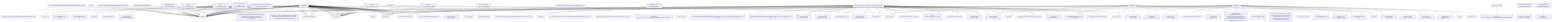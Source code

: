 graph TD
    app-mlperf-inference,d775cac873ee4231_(_nvidia,_resnet50,_tensorrt,_cuda,_valid,_r4.1-dev_default,_singlestream_) --> detect,os
    app-mlperf-inference,d775cac873ee4231_(_nvidia,_resnet50,_tensorrt,_cuda,_valid,_r4.1-dev_default,_singlestream_) --> get,sys-utils-cm
    app-mlperf-inference,d775cac873ee4231_(_nvidia,_resnet50,_tensorrt,_cuda,_valid,_r4.1-dev_default,_singlestream_) --> get,python
    get-mlperf-inference-src,4b57186581024797 --> detect,os
    get-mlperf-inference-src,4b57186581024797 --> get,python3
    get-git-repo,ed603e7292974f10_(_branch.master,_repo.https://github.com/mlcommons/inference_) --> detect,os
    get-mlperf-inference-src,4b57186581024797 --> get,git,repo,_branch.master,_repo.https://github.com/mlcommons/inference
    app-mlperf-inference,d775cac873ee4231_(_nvidia,_resnet50,_tensorrt,_cuda,_valid,_r4.1-dev_default,_singlestream_) --> get,mlcommons,inference,src
    pull-git-repo,c23132ed65c4421d --> detect,os
    app-mlperf-inference,d775cac873ee4231_(_nvidia,_resnet50,_tensorrt,_cuda,_valid,_r4.1-dev_default,_singlestream_) --> pull,git,repo
    get-mlperf-inference-utils,e341e5f86d8342e5 --> get,mlperf,inference,src
    app-mlperf-inference,d775cac873ee4231_(_nvidia,_resnet50,_tensorrt,_cuda,_valid,_r4.1-dev_default,_singlestream_) --> get,mlperf,inference,utils
    download-file,9cdc8dc41aae437e_(_wget,_url.http://dl.caffe.berkeleyvision.org/caffe_ilsvrc12.tar.gz_) --> detect,os
    download-and-extract,c67e81a4ce2649f5_(_extract,_wget,_url.http://dl.caffe.berkeleyvision.org/caffe_ilsvrc12.tar.gz_) --> download,file,_wget,_url.http://dl.caffe.berkeleyvision.org/caffe_ilsvrc12.tar.gz
    extract-file,3f0b76219d004817_(_path./home/cmuser/CM/repos/local/cache/3fd8b62e9df04156/caffe_ilsvrc12.tar.gz_) --> detect,os
    download-and-extract,c67e81a4ce2649f5_(_extract,_wget,_url.http://dl.caffe.berkeleyvision.org/caffe_ilsvrc12.tar.gz_) --> extract,file,_path./home/cmuser/CM/repos/local/cache/3fd8b62e9df04156/caffe_ilsvrc12.tar.gz
    get-dataset-imagenet-aux,bb2c6dd8c8c64217 --> download-and-extract,_extract,_wget,_url.http://dl.caffe.berkeleyvision.org/caffe_ilsvrc12.tar.gz
    app-mlperf-inference,d775cac873ee4231_(_nvidia,_resnet50,_tensorrt,_cuda,_valid,_r4.1-dev_default,_singlestream_) --> get,dataset-aux,imagenet-aux
    get-cuda,46d133d9ef92422d_(_toolkit_) --> detect,os
    get-cuda-devices,7a3ede4d3558427a_(_with-pycuda_) --> get,cuda,_toolkit
    get-cuda-devices,7a3ede4d3558427a_(_with-pycuda_) --> get,python3
    get-generic-python-lib,94b62a682bc44791_(_package.pycuda_) --> detect,os
    detect-cpu,586c8a43320142f7 --> detect,os
    get-generic-python-lib,94b62a682bc44791_(_package.pycuda_) --> detect,cpu
    get-generic-python-lib,94b62a682bc44791_(_package.pycuda_) --> get,python3
    get-generic-python-lib,94b62a682bc44791_(_pip_) --> detect,os
    detect-cpu,586c8a43320142f7 --> detect,os
    get-generic-python-lib,94b62a682bc44791_(_pip_) --> detect,cpu
    get-generic-python-lib,94b62a682bc44791_(_pip_) --> get,python3
    get-generic-python-lib,94b62a682bc44791_(_package.pycuda_) --> get,generic-python-lib,_pip
    get-cuda-devices,7a3ede4d3558427a_(_with-pycuda_) --> get,generic-python-lib,_package.pycuda
    get-generic-python-lib,94b62a682bc44791_(_package.numpy_) --> detect,os
    detect-cpu,586c8a43320142f7 --> detect,os
    get-generic-python-lib,94b62a682bc44791_(_package.numpy_) --> detect,cpu
    get-generic-python-lib,94b62a682bc44791_(_package.numpy_) --> get,python3
    get-generic-python-lib,94b62a682bc44791_(_pip_) --> get,python3
    get-generic-python-lib,94b62a682bc44791_(_package.numpy_) --> get,generic-python-lib,_pip
    get-cuda-devices,7a3ede4d3558427a_(_with-pycuda_) --> get,generic-python-lib,_package.numpy
    app-mlperf-inference,d775cac873ee4231_(_nvidia,_resnet50,_tensorrt,_cuda,_valid,_r4.1-dev_default,_singlestream_) --> get,cuda-devices,_with-pycuda
    app-mlperf-inference-nvidia,bc3b17fb430f4732_(_run_harness,_tensorrt,_resnet50,_cuda,_singlestream,_rtx_4090_) --> detect,os
    detect-cpu,586c8a43320142f7 --> detect,os
    app-mlperf-inference-nvidia,bc3b17fb430f4732_(_run_harness,_tensorrt,_resnet50,_cuda,_singlestream,_rtx_4090_) --> detect,cpu
    app-mlperf-inference-nvidia,bc3b17fb430f4732_(_run_harness,_tensorrt,_resnet50,_cuda,_singlestream,_rtx_4090_) --> get,sys-utils-cm
    app-mlperf-inference-nvidia,bc3b17fb430f4732_(_run_harness,_tensorrt,_resnet50,_cuda,_singlestream,_rtx_4090_) --> get,mlperf,inference,nvidia,scratch,space
    get-generic-python-lib,94b62a682bc44791_(_mlperf_logging_) --> detect,os
    detect-cpu,586c8a43320142f7 --> detect,os
    get-generic-python-lib,94b62a682bc44791_(_mlperf_logging_) --> detect,cpu
    get-generic-python-lib,94b62a682bc44791_(_mlperf_logging_) --> get,python3
    get-generic-python-lib,94b62a682bc44791_(_pip_) --> get,python3
    get-generic-python-lib,94b62a682bc44791_(_mlperf_logging_) --> get,generic-python-lib,_pip
    app-mlperf-inference-nvidia,bc3b17fb430f4732_(_run_harness,_tensorrt,_resnet50,_cuda,_singlestream,_rtx_4090_) --> get,generic-python-lib,_mlperf_logging
    app-mlperf-inference-nvidia,bc3b17fb430f4732_(_run_harness,_tensorrt,_resnet50,_cuda,_singlestream,_rtx_4090_) --> get,dataset,original,imagenet,_full
    download-file,9cdc8dc41aae437e_(_cmutil,_url.https://zenodo.org/record/2592612/files/resnet50_v1.onnx_) --> detect,os
    download-and-extract,c67e81a4ce2649f5_(_url.https://zenodo.org/record/2592612/files/resnet50_v1.onnx_) --> download,file,_cmutil,_url.https://zenodo.org/record/2592612/files/resnet50_v1.onnx
    get-ml-model-resnet50,56203e4e998b4bc0_(_fp32,_onnx,_opset-8_) --> download-and-extract,_url.https://zenodo.org/record/2592612/files/resnet50_v1.onnx
    app-mlperf-inference-nvidia,bc3b17fb430f4732_(_run_harness,_tensorrt,_resnet50,_cuda,_singlestream,_rtx_4090_) --> get,ml-model,resnet50,_fp32,_onnx,_opset-8
    app-mlperf-inference-nvidia,bc3b17fb430f4732_(_run_harness,_tensorrt,_resnet50,_cuda,_singlestream,_rtx_4090_) --> get,mlcommons,inference,src
    app-mlperf-inference-nvidia,bc3b17fb430f4732_(_run_harness,_tensorrt,_resnet50,_cuda,_singlestream,_rtx_4090_) --> get,nvidia,mlperf,inference,common-code,_mlcommons
    pull-git-repo,c23132ed65c4421d --> detect,os
    app-mlperf-inference-nvidia,bc3b17fb430f4732_(_run_harness,_tensorrt,_resnet50,_cuda,_singlestream,_rtx_4090_) --> pull,git,repo
    generate-mlperf-inference-user-conf,3af4475745964b93 --> detect,os
    detect-cpu,586c8a43320142f7 --> detect,os
    generate-mlperf-inference-user-conf,3af4475745964b93 --> detect,cpu
    generate-mlperf-inference-user-conf,3af4475745964b93 --> get,python
    generate-mlperf-inference-user-conf,3af4475745964b93 --> get,mlcommons,inference,src
    get-mlperf-inference-sut-configs,c2fbf72009e2445b --> get,cache,dir,_name.mlperf-inference-sut-configs
    generate-mlperf-inference-user-conf,3af4475745964b93 --> get,sut,configs
    app-mlperf-inference-nvidia,bc3b17fb430f4732_(_run_harness,_tensorrt,_resnet50,_cuda,_singlestream,_rtx_4090_) --> generate,user-conf,mlperf,inference
    get-generic-python-lib,94b62a682bc44791_(_package.pycuda_) --> get,python3
    app-mlperf-inference-nvidia,bc3b17fb430f4732_(_run_harness,_tensorrt,_resnet50,_cuda,_singlestream,_rtx_4090_) --> get,generic-python-lib,_package.pycuda
    get-nvidia-mitten,1c045f2902374de9 --> detect,os
    get-nvidia-mitten,1c045f2902374de9 --> get,python3
    get-generic-python-lib,94b62a682bc44791_(_pycuda_) --> detect,os
    detect-cpu,586c8a43320142f7 --> detect,os
    get-generic-python-lib,94b62a682bc44791_(_pycuda_) --> detect,cpu
    get-generic-python-lib,94b62a682bc44791_(_pycuda_) --> get,python3
    get-generic-python-lib,94b62a682bc44791_(_pip_) --> get,python3
    get-generic-python-lib,94b62a682bc44791_(_pycuda_) --> get,generic-python-lib,_pip
    get-generic-python-lib,94b62a682bc44791_(_pycuda_) --> get,cuda
    get-nvidia-mitten,1c045f2902374de9 --> get,generic-python-lib,_pycuda
    get-git-repo,ed603e7292974f10_(_repo.https://github.com/NVIDIA/mitten_) --> detect,os
    get-nvidia-mitten,1c045f2902374de9 --> get,git,_repo.https://github.com/NVIDIA/mitten
    app-mlperf-inference-nvidia,bc3b17fb430f4732_(_run_harness,_tensorrt,_resnet50,_cuda,_singlestream,_rtx_4090_) --> get,nvidia,mitten
    app-mlperf-inference-nvidia,bc3b17fb430f4732_(_run_harness,_tensorrt,_resnet50,_cuda,_singlestream,_rtx_4090_) --> get,cuda,_cudnn
    app-mlperf-inference-nvidia,bc3b17fb430f4732_(_run_harness,_tensorrt,_resnet50,_cuda,_singlestream,_rtx_4090_) --> get,tensorrt
    build-mlperf-inference-server-nvidia,f37403af5e9f4541_(_mlcommons_) --> detect,os
    detect-cpu,586c8a43320142f7 --> detect,os
    build-mlperf-inference-server-nvidia,f37403af5e9f4541_(_mlcommons_) --> detect,cpu
    build-mlperf-inference-server-nvidia,f37403af5e9f4541_(_mlcommons_) --> get,sys-utils-cm
    build-mlperf-inference-server-nvidia,f37403af5e9f4541_(_mlcommons_) --> get,python3
    build-mlperf-inference-server-nvidia,f37403af5e9f4541_(_mlcommons_) --> get,cuda,_cudnn
    build-mlperf-inference-server-nvidia,f37403af5e9f4541_(_mlcommons_) --> get,tensorrt,_dev
    build-mlperf-inference-server-nvidia,f37403af5e9f4541_(_mlcommons_) --> get,gcc
    build-mlperf-inference-server-nvidia,f37403af5e9f4541_(_mlcommons_) --> get,cmake
    build-mlperf-inference-server-nvidia,f37403af5e9f4541_(_mlcommons_) --> get,generic,sys-util,_glog-dev
    build-mlperf-inference-server-nvidia,f37403af5e9f4541_(_mlcommons_) --> get,generic,sys-util,_gflags-dev
    build-mlperf-inference-server-nvidia,f37403af5e9f4541_(_mlcommons_) --> get,generic,sys-util,_libgmock-dev
    build-mlperf-inference-server-nvidia,f37403af5e9f4541_(_mlcommons_) --> get,generic,sys-util,_libre2-dev
    build-mlperf-inference-server-nvidia,f37403af5e9f4541_(_mlcommons_) --> get,generic,sys-util,_libnuma-dev
    build-mlperf-inference-server-nvidia,f37403af5e9f4541_(_mlcommons_) --> get,generic,sys-util,_libboost-all-dev
    build-mlperf-inference-server-nvidia,f37403af5e9f4541_(_mlcommons_) --> get,generic,sys-util,_rapidjson-dev
    build-mlperf-inference-server-nvidia,f37403af5e9f4541_(_mlcommons_) --> get,nvidia,mlperf,inference,common-code,_mlcommons
    get-generic-python-lib,94b62a682bc44791_(_package.pybind11_) --> detect,os
    detect-cpu,586c8a43320142f7 --> detect,os
    get-generic-python-lib,94b62a682bc44791_(_package.pybind11_) --> detect,cpu
    get-generic-python-lib,94b62a682bc44791_(_package.pybind11_) --> get,python3
    get-generic-python-lib,94b62a682bc44791_(_pip_) --> get,python3
    get-generic-python-lib,94b62a682bc44791_(_package.pybind11_) --> get,generic-python-lib,_pip
    build-mlperf-inference-server-nvidia,f37403af5e9f4541_(_mlcommons_) --> get,generic-python-lib,_package.pybind11
    get-generic-python-lib,94b62a682bc44791_(_pycuda_) --> get,python3
    build-mlperf-inference-server-nvidia,f37403af5e9f4541_(_mlcommons_) --> get,generic-python-lib,_pycuda
    get-generic-python-lib,94b62a682bc44791_(_opencv-python_) --> detect,os
    detect-cpu,586c8a43320142f7 --> detect,os
    get-generic-python-lib,94b62a682bc44791_(_opencv-python_) --> detect,cpu
    get-generic-python-lib,94b62a682bc44791_(_opencv-python_) --> get,python3
    get-generic-python-lib,94b62a682bc44791_(_pip_) --> get,python3
    get-generic-python-lib,94b62a682bc44791_(_opencv-python_) --> get,generic-python-lib,_pip
    build-mlperf-inference-server-nvidia,f37403af5e9f4541_(_mlcommons_) --> get,generic-python-lib,_opencv-python
    get-generic-python-lib,94b62a682bc44791_(_nvidia-dali_) --> detect,os
    detect-cpu,586c8a43320142f7 --> detect,os
    get-generic-python-lib,94b62a682bc44791_(_nvidia-dali_) --> detect,cpu
    get-generic-python-lib,94b62a682bc44791_(_nvidia-dali_) --> get,python3
    get-generic-python-lib,94b62a682bc44791_(_pip_) --> get,python3
    get-generic-python-lib,94b62a682bc44791_(_nvidia-dali_) --> get,generic-python-lib,_pip
    get-generic-python-lib,94b62a682bc44791_(_nvidia-dali_) --> get,cuda
    build-mlperf-inference-server-nvidia,f37403af5e9f4541_(_mlcommons_) --> get,generic-python-lib,_nvidia-dali
    build-mlperf-inference-server-nvidia,f37403af5e9f4541_(_mlcommons_) --> get,mlperf,inference,nvidia,scratch,space,_version.4_0
    build-mlperf-inference-server-nvidia,f37403af5e9f4541_(_mlcommons_) --> get,generic,sys-util,_nlohmann-json3-dev
    build-mlperf-inference-server-nvidia,f37403af5e9f4541_(_mlcommons_) --> get,generic,sys-util,_git-lfs
    get-generic-python-lib,94b62a682bc44791_(_package.torch,_whl-url.https://github.com/mlcommons/cm4mlperf-inference/releases/download/mlperf-inference-v4.0/torch-2.1.0a0+git32f93b1-cp38-cp38-linux_x86_64.whl_) --> detect,os
    detect-cpu,586c8a43320142f7 --> detect,os
    get-generic-python-lib,94b62a682bc44791_(_package.torch,_whl-url.https://github.com/mlcommons/cm4mlperf-inference/releases/download/mlperf-inference-v4.0/torch-2.1.0a0+git32f93b1-cp38-cp38-linux_x86_64.whl_) --> detect,cpu
    get-generic-python-lib,94b62a682bc44791_(_package.torch,_whl-url.https://github.com/mlcommons/cm4mlperf-inference/releases/download/mlperf-inference-v4.0/torch-2.1.0a0+git32f93b1-cp38-cp38-linux_x86_64.whl_) --> get,python3
    get-generic-python-lib,94b62a682bc44791_(_pip_) --> get,python3
    get-generic-python-lib,94b62a682bc44791_(_package.torch,_whl-url.https://github.com/mlcommons/cm4mlperf-inference/releases/download/mlperf-inference-v4.0/torch-2.1.0a0+git32f93b1-cp38-cp38-linux_x86_64.whl_) --> get,generic-python-lib,_pip
    get-generic-python-lib,94b62a682bc44791_(_package.torch,_whl-url.https://github.com/mlcommons/cm4mlperf-inference/releases/download/mlperf-inference-v4.0/torch-2.1.0a0+git32f93b1-cp38-cp38-linux_x86_64.whl_) --> download,file,_url.https://github.com/mlcommons/cm4mlperf-inference/releases/download/mlperf-inference-v4.0/torch-2.1.0a0+git32f93b1-cp38-cp38-linux_x86_64.whl
    build-mlperf-inference-server-nvidia,f37403af5e9f4541_(_mlcommons_) --> get,generic-python-lib,_package.torch,_whl-url.https://github.com/mlcommons/cm4mlperf-inference/releases/download/mlperf-inference-v4.0/torch-2.1.0a0+git32f93b1-cp38-cp38-linux_x86_64.whl
    get-generic-python-lib,94b62a682bc44791_(_package.torchvision,_whl-url.https://github.com/mlcommons/cm4mlperf-inference/releases/download/mlperf-inference-v4.0/torchvision-0.16.0a0+657027f-cp38-cp38-linux_x86_64.whl_) --> detect,os
    detect-cpu,586c8a43320142f7 --> detect,os
    get-generic-python-lib,94b62a682bc44791_(_package.torchvision,_whl-url.https://github.com/mlcommons/cm4mlperf-inference/releases/download/mlperf-inference-v4.0/torchvision-0.16.0a0+657027f-cp38-cp38-linux_x86_64.whl_) --> detect,cpu
    get-generic-python-lib,94b62a682bc44791_(_package.torchvision,_whl-url.https://github.com/mlcommons/cm4mlperf-inference/releases/download/mlperf-inference-v4.0/torchvision-0.16.0a0+657027f-cp38-cp38-linux_x86_64.whl_) --> get,python3
    get-generic-python-lib,94b62a682bc44791_(_pip_) --> get,python3
    get-generic-python-lib,94b62a682bc44791_(_package.torchvision,_whl-url.https://github.com/mlcommons/cm4mlperf-inference/releases/download/mlperf-inference-v4.0/torchvision-0.16.0a0+657027f-cp38-cp38-linux_x86_64.whl_) --> get,generic-python-lib,_pip
    get-generic-python-lib,94b62a682bc44791_(_package.torchvision,_whl-url.https://github.com/mlcommons/cm4mlperf-inference/releases/download/mlperf-inference-v4.0/torchvision-0.16.0a0+657027f-cp38-cp38-linux_x86_64.whl_) --> download,file,_url.https://github.com/mlcommons/cm4mlperf-inference/releases/download/mlperf-inference-v4.0/torchvision-0.16.0a0+657027f-cp38-cp38-linux_x86_64.whl
    build-mlperf-inference-server-nvidia,f37403af5e9f4541_(_mlcommons_) --> get,generic-python-lib,_package.torchvision,_whl-url.https://github.com/mlcommons/cm4mlperf-inference/releases/download/mlperf-inference-v4.0/torchvision-0.16.0a0+657027f-cp38-cp38-linux_x86_64.whl
    add-custom-nvidia-system,b2e6c46c6e8745a3_(_mlcommons_) --> detect,os
    detect-cpu,586c8a43320142f7 --> detect,os
    add-custom-nvidia-system,b2e6c46c6e8745a3_(_mlcommons_) --> detect,cpu
    add-custom-nvidia-system,b2e6c46c6e8745a3_(_mlcommons_) --> get,sys-utils-cm
    add-custom-nvidia-system,b2e6c46c6e8745a3_(_mlcommons_) --> get,python3
    add-custom-nvidia-system,b2e6c46c6e8745a3_(_mlcommons_) --> get,cuda,_cudnn
    add-custom-nvidia-system,b2e6c46c6e8745a3_(_mlcommons_) --> get,tensorrt
    add-custom-nvidia-system,b2e6c46c6e8745a3_(_mlcommons_) --> get,cmake
    get-generic-python-lib,94b62a682bc44791_(_requests_) --> detect,os
    detect-cpu,586c8a43320142f7 --> detect,os
    get-generic-python-lib,94b62a682bc44791_(_requests_) --> detect,cpu
    get-generic-python-lib,94b62a682bc44791_(_requests_) --> get,python3
    get-generic-python-lib,94b62a682bc44791_(_pip_) --> get,python3
    get-generic-python-lib,94b62a682bc44791_(_requests_) --> get,generic-python-lib,_pip
    add-custom-nvidia-system,b2e6c46c6e8745a3_(_mlcommons_) --> get,generic-python-lib,_requests
    add-custom-nvidia-system,b2e6c46c6e8745a3_(_mlcommons_) --> get,generic,sys-util,_glog-dev
    add-custom-nvidia-system,b2e6c46c6e8745a3_(_mlcommons_) --> get,generic,sys-util,_gflags-dev
    add-custom-nvidia-system,b2e6c46c6e8745a3_(_mlcommons_) --> get,generic,sys-util,_libre2-dev
    add-custom-nvidia-system,b2e6c46c6e8745a3_(_mlcommons_) --> get,generic,sys-util,_libnuma-dev
    add-custom-nvidia-system,b2e6c46c6e8745a3_(_mlcommons_) --> get,generic,sys-util,_libboost-all-dev
    add-custom-nvidia-system,b2e6c46c6e8745a3_(_mlcommons_) --> get,generic,sys-util,_rapidjson-dev
    add-custom-nvidia-system,b2e6c46c6e8745a3_(_mlcommons_) --> get,nvidia,mlperf,inference,common-code,_mlcommons
    get-generic-python-lib,94b62a682bc44791_(_pycuda_) --> get,python3
    add-custom-nvidia-system,b2e6c46c6e8745a3_(_mlcommons_) --> get,generic-python-lib,_pycuda
    build-mlperf-inference-server-nvidia,f37403af5e9f4541_(_mlcommons_) --> add,custom,system,nvidia,_mlcommons
    app-mlperf-inference-nvidia,bc3b17fb430f4732_(_run_harness,_tensorrt,_resnet50,_cuda,_singlestream,_rtx_4090_) --> build,nvidia,inference,server,_mlcommons
    app-mlperf-inference-nvidia,bc3b17fb430f4732_(_build_engine,_tensorrt,_resnet50,_cuda,_singlestream,_batch_size.1,_v4.1-dev_) --> detect,os
    detect-cpu,586c8a43320142f7 --> detect,os
    app-mlperf-inference-nvidia,bc3b17fb430f4732_(_build_engine,_tensorrt,_resnet50,_cuda,_singlestream,_batch_size.1,_v4.1-dev_) --> detect,cpu
    app-mlperf-inference-nvidia,bc3b17fb430f4732_(_build_engine,_tensorrt,_resnet50,_cuda,_singlestream,_batch_size.1,_v4.1-dev_) --> get,sys-utils-cm
    app-mlperf-inference-nvidia,bc3b17fb430f4732_(_build_engine,_tensorrt,_resnet50,_cuda,_singlestream,_batch_size.1,_v4.1-dev_) --> get,mlperf,inference,nvidia,scratch,space,_version.4_0
    get-generic-python-lib,94b62a682bc44791_(_mlperf_logging_) --> get,python3
    app-mlperf-inference-nvidia,bc3b17fb430f4732_(_build_engine,_tensorrt,_resnet50,_cuda,_singlestream,_batch_size.1,_v4.1-dev_) --> get,generic-python-lib,_mlperf_logging
    app-mlperf-inference-nvidia,bc3b17fb430f4732_(_build_engine,_tensorrt,_resnet50,_cuda,_singlestream,_batch_size.1,_v4.1-dev_) --> get,dataset,original,imagenet,_full
    app-mlperf-inference-nvidia,bc3b17fb430f4732_(_build_engine,_tensorrt,_resnet50,_cuda,_singlestream,_batch_size.1,_v4.1-dev_) --> get,ml-model,resnet50,_fp32,_onnx,_opset-8
    app-mlperf-inference-nvidia,bc3b17fb430f4732_(_build_engine,_tensorrt,_resnet50,_cuda,_singlestream,_batch_size.1,_v4.1-dev_) --> get,mlcommons,inference,src
    app-mlperf-inference-nvidia,bc3b17fb430f4732_(_build_engine,_tensorrt,_resnet50,_cuda,_singlestream,_batch_size.1,_v4.1-dev_) --> get,nvidia,mlperf,inference,common-code,_mlcommons
    pull-git-repo,c23132ed65c4421d --> detect,os
    app-mlperf-inference-nvidia,bc3b17fb430f4732_(_build_engine,_tensorrt,_resnet50,_cuda,_singlestream,_batch_size.1,_v4.1-dev_) --> pull,git,repo
    get-generic-python-lib,94b62a682bc44791_(_package.pycuda_) --> get,python3
    app-mlperf-inference-nvidia,bc3b17fb430f4732_(_build_engine,_tensorrt,_resnet50,_cuda,_singlestream,_batch_size.1,_v4.1-dev_) --> get,generic-python-lib,_package.pycuda
    app-mlperf-inference-nvidia,bc3b17fb430f4732_(_build_engine,_tensorrt,_resnet50,_cuda,_singlestream,_batch_size.1,_v4.1-dev_) --> get,nvidia,mitten
    app-mlperf-inference-nvidia,bc3b17fb430f4732_(_build_engine,_tensorrt,_resnet50,_cuda,_singlestream,_batch_size.1,_v4.1-dev_) --> get,cuda,_cudnn
    app-mlperf-inference-nvidia,bc3b17fb430f4732_(_build_engine,_tensorrt,_resnet50,_cuda,_singlestream,_batch_size.1,_v4.1-dev_) --> get,tensorrt
    app-mlperf-inference-nvidia,bc3b17fb430f4732_(_build_engine,_tensorrt,_resnet50,_cuda,_singlestream,_batch_size.1,_v4.1-dev_) --> build,nvidia,inference,server,_mlcommons
    app-mlperf-inference-nvidia,bc3b17fb430f4732_(_preprocess_data,_tensorrt,_resnet50,_cuda,_v4.1-dev_) --> detect,os
    detect-cpu,586c8a43320142f7 --> detect,os
    app-mlperf-inference-nvidia,bc3b17fb430f4732_(_preprocess_data,_tensorrt,_resnet50,_cuda,_v4.1-dev_) --> detect,cpu
    app-mlperf-inference-nvidia,bc3b17fb430f4732_(_preprocess_data,_tensorrt,_resnet50,_cuda,_v4.1-dev_) --> get,sys-utils-cm
    app-mlperf-inference-nvidia,bc3b17fb430f4732_(_preprocess_data,_tensorrt,_resnet50,_cuda,_v4.1-dev_) --> get,mlperf,inference,nvidia,scratch,space,_version.4_0
    get-generic-python-lib,94b62a682bc44791_(_mlperf_logging_) --> get,python3
    app-mlperf-inference-nvidia,bc3b17fb430f4732_(_preprocess_data,_tensorrt,_resnet50,_cuda,_v4.1-dev_) --> get,generic-python-lib,_mlperf_logging
    app-mlperf-inference-nvidia,bc3b17fb430f4732_(_preprocess_data,_tensorrt,_resnet50,_cuda,_v4.1-dev_) --> get,dataset,original,imagenet,_full
    app-mlperf-inference-nvidia,bc3b17fb430f4732_(_preprocess_data,_tensorrt,_resnet50,_cuda,_v4.1-dev_) --> get,ml-model,resnet50,_fp32,_onnx,_opset-8
    app-mlperf-inference-nvidia,bc3b17fb430f4732_(_preprocess_data,_tensorrt,_resnet50,_cuda,_v4.1-dev_) --> get,mlcommons,inference,src
    app-mlperf-inference-nvidia,bc3b17fb430f4732_(_preprocess_data,_tensorrt,_resnet50,_cuda,_v4.1-dev_) --> get,nvidia,mlperf,inference,common-code,_mlcommons
    pull-git-repo,c23132ed65c4421d --> detect,os
    app-mlperf-inference-nvidia,bc3b17fb430f4732_(_preprocess_data,_tensorrt,_resnet50,_cuda,_v4.1-dev_) --> pull,git,repo
    get-generic-python-lib,94b62a682bc44791_(_package.pycuda_) --> get,python3
    app-mlperf-inference-nvidia,bc3b17fb430f4732_(_preprocess_data,_tensorrt,_resnet50,_cuda,_v4.1-dev_) --> get,generic-python-lib,_package.pycuda
    app-mlperf-inference-nvidia,bc3b17fb430f4732_(_preprocess_data,_tensorrt,_resnet50,_cuda,_v4.1-dev_) --> get,nvidia,mitten
    get-generic-python-lib,94b62a682bc44791_(_onnx-graphsurgeon_) --> detect,os
    detect-cpu,586c8a43320142f7 --> detect,os
    get-generic-python-lib,94b62a682bc44791_(_onnx-graphsurgeon_) --> detect,cpu
    get-generic-python-lib,94b62a682bc44791_(_onnx-graphsurgeon_) --> get,python3
    get-generic-python-lib,94b62a682bc44791_(_pip_) --> get,python3
    get-generic-python-lib,94b62a682bc44791_(_onnx-graphsurgeon_) --> get,generic-python-lib,_pip
    get-generic-python-lib,94b62a682bc44791_(_package.nvidia-pyindex_) --> detect,os
    detect-cpu,586c8a43320142f7 --> detect,os
    get-generic-python-lib,94b62a682bc44791_(_package.nvidia-pyindex_) --> detect,cpu
    get-generic-python-lib,94b62a682bc44791_(_package.nvidia-pyindex_) --> get,python3
    get-generic-python-lib,94b62a682bc44791_(_pip_) --> get,python3
    get-generic-python-lib,94b62a682bc44791_(_package.nvidia-pyindex_) --> get,generic-python-lib,_pip
    get-generic-python-lib,94b62a682bc44791_(_onnx-graphsurgeon_) --> get,generic-python-lib,_package.nvidia-pyindex
    app-mlperf-inference-nvidia,bc3b17fb430f4732_(_preprocess_data,_tensorrt,_resnet50,_cuda,_v4.1-dev_) --> get,generic-python-lib,_onnx-graphsurgeon
    get-generic-python-lib,94b62a682bc44791_(_package.onnx_) --> detect,os
    detect-cpu,586c8a43320142f7 --> detect,os
    get-generic-python-lib,94b62a682bc44791_(_package.onnx_) --> detect,cpu
    get-generic-python-lib,94b62a682bc44791_(_package.onnx_) --> get,python3
    get-generic-python-lib,94b62a682bc44791_(_pip_) --> get,python3
    get-generic-python-lib,94b62a682bc44791_(_package.onnx_) --> get,generic-python-lib,_pip
    app-mlperf-inference-nvidia,bc3b17fb430f4732_(_preprocess_data,_tensorrt,_resnet50,_cuda,_v4.1-dev_) --> get,generic-python-lib,_package.onnx
    app-mlperf-inference-nvidia,bc3b17fb430f4732_(_preprocess_data,_tensorrt,_resnet50,_cuda,_v4.1-dev_) --> save,mlperf,inference,state
    app-mlperf-inference-nvidia,bc3b17fb430f4732_(_build_engine,_tensorrt,_resnet50,_cuda,_singlestream,_batch_size.1,_v4.1-dev_) --> reproduce,mlperf,inference,nvidia,harness,_preprocess_data,_tensorrt,_resnet50,_cuda,_v4.1-dev
    get-generic-python-lib,94b62a682bc44791_(_onnx-graphsurgeon_) --> get,python3
    app-mlperf-inference-nvidia,bc3b17fb430f4732_(_build_engine,_tensorrt,_resnet50,_cuda,_singlestream,_batch_size.1,_v4.1-dev_) --> get,generic-python-lib,_onnx-graphsurgeon
    get-generic-python-lib,94b62a682bc44791_(_package.onnx_) --> get,python3
    app-mlperf-inference-nvidia,bc3b17fb430f4732_(_build_engine,_tensorrt,_resnet50,_cuda,_singlestream,_batch_size.1,_v4.1-dev_) --> get,generic-python-lib,_package.onnx
    app-mlperf-inference-nvidia,bc3b17fb430f4732_(_build_engine,_tensorrt,_resnet50,_cuda,_singlestream,_batch_size.1,_v4.1-dev_) --> save,mlperf,inference,state
    app-mlperf-inference-nvidia,bc3b17fb430f4732_(_run_harness,_tensorrt,_resnet50,_cuda,_singlestream,_rtx_4090_) --> reproduce,mlperf,inference,nvidia,harness,_build_engine,_tensorrt,_resnet50,_cuda,_singlestream,_batch_size.1,_v4.1-dev
    app-mlperf-inference-nvidia,bc3b17fb430f4732_(_run_harness,_tensorrt,_resnet50,_cuda,_singlestream,_rtx_4090_) --> reproduce,mlperf,inference,nvidia,harness,_preprocess_data,_tensorrt,_resnet50,_cuda,_v4.1-dev
    get-generic-python-lib,94b62a682bc44791_(_onnx-graphsurgeon_) --> get,python3
    app-mlperf-inference-nvidia,bc3b17fb430f4732_(_run_harness,_tensorrt,_resnet50,_cuda,_singlestream,_rtx_4090_) --> get,generic-python-lib,_onnx-graphsurgeon
    get-generic-python-lib,94b62a682bc44791_(_package.onnx_) --> get,python3
    app-mlperf-inference-nvidia,bc3b17fb430f4732_(_run_harness,_tensorrt,_resnet50,_cuda,_singlestream,_rtx_4090_) --> get,generic-python-lib,_package.onnx
    detect-cpu,586c8a43320142f7 --> detect,os
    benchmark-program,19f369ef47084895 --> detect,cpu
    benchmark-program-mlperf,cfff0132a8aa4018 --> benchmark-program,program
    app-mlperf-inference-nvidia,bc3b17fb430f4732_(_run_harness,_tensorrt,_resnet50,_cuda,_singlestream,_rtx_4090_) --> benchmark-mlperf